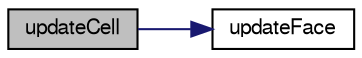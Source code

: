 digraph "updateCell"
{
  bgcolor="transparent";
  edge [fontname="FreeSans",fontsize="10",labelfontname="FreeSans",labelfontsize="10"];
  node [fontname="FreeSans",fontsize="10",shape=record];
  rankdir="LR";
  Node86 [label="updateCell",height=0.2,width=0.4,color="black", fillcolor="grey75", style="filled", fontcolor="black"];
  Node86 -> Node87 [color="midnightblue",fontsize="10",style="solid",fontname="FreeSans"];
  Node87 [label="updateFace",height=0.2,width=0.4,color="black",URL="$a25138.html#a55fea49ee12c687934ac483df0772f9e",tooltip="Influence of neighbouring cell. "];
}
